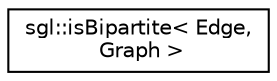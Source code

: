 digraph "Graphical Class Hierarchy"
{
  edge [fontname="Helvetica",fontsize="10",labelfontname="Helvetica",labelfontsize="10"];
  node [fontname="Helvetica",fontsize="10",shape=record];
  rankdir="LR";
  Node1 [label="sgl::isBipartite\< Edge,\l Graph \>",height=0.2,width=0.4,color="black", fillcolor="white", style="filled",URL="$classsgl_1_1is_bipartite.html"];
}
